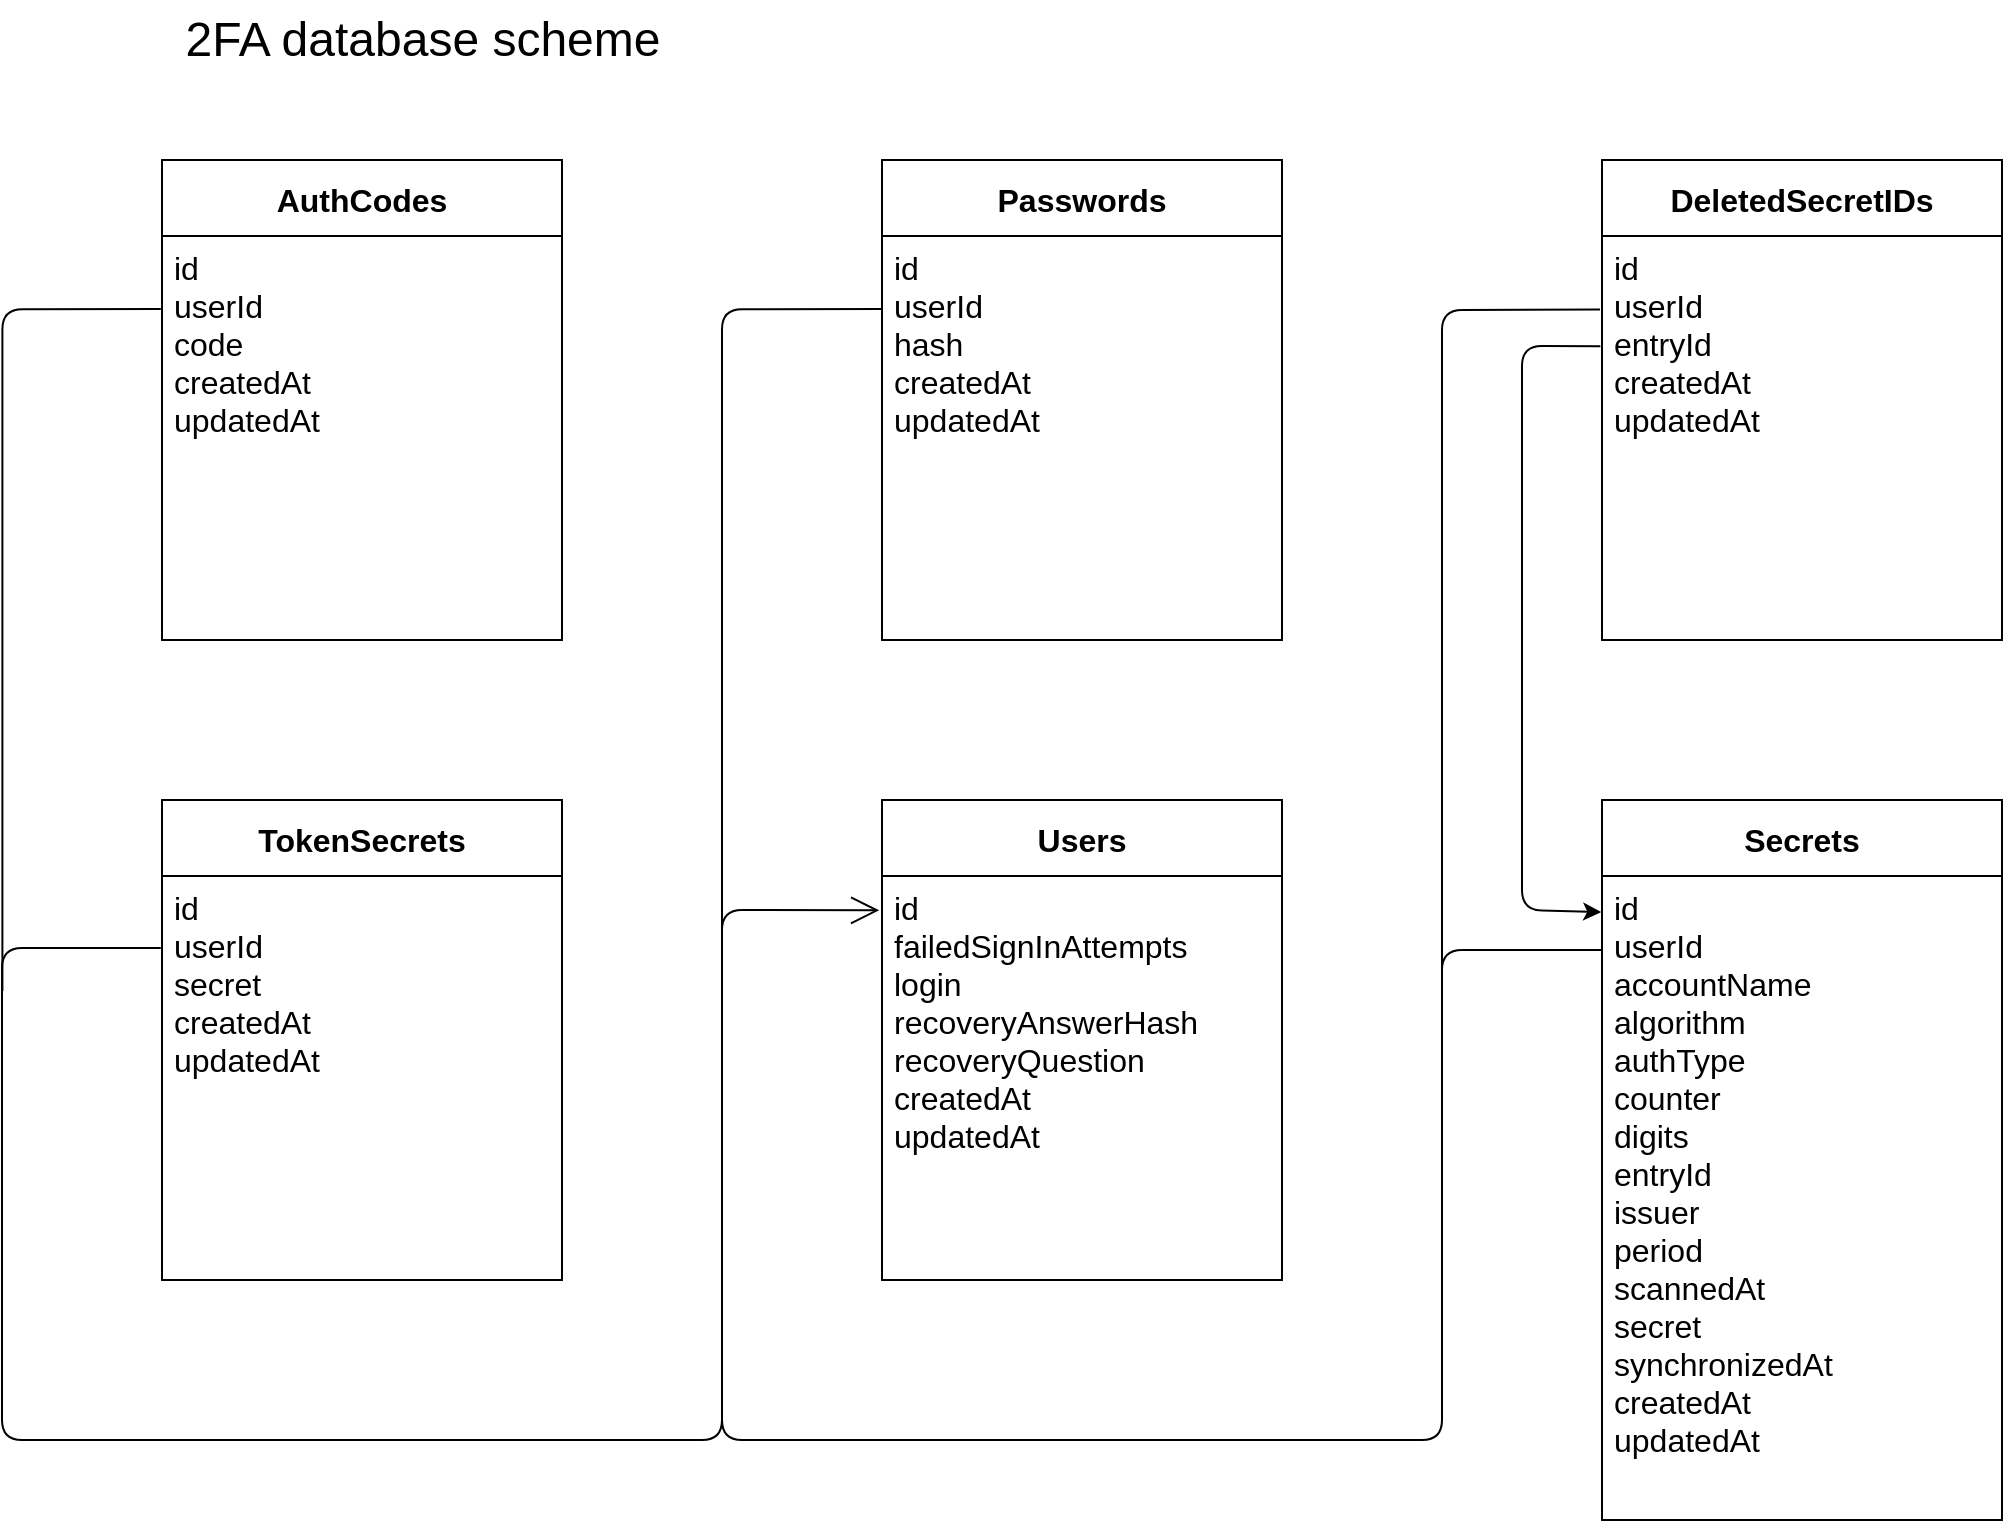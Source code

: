 <mxfile version="20.2.2" type="device"><diagram id="seh-zVPHBeqwAnJbIoeG" name="Page-1"><mxGraphModel dx="2429" dy="1409" grid="1" gridSize="10" guides="1" tooltips="1" connect="1" arrows="1" fold="1" page="1" pageScale="1" pageWidth="2336" pageHeight="1654" math="0" shadow="0"><root><mxCell id="0"/><mxCell id="1" parent="0"/><mxCell id="QVolkQGVExDV0HM2E0Vq-6" value="Users" style="swimlane;fontStyle=1;childLayout=stackLayout;horizontal=1;startSize=38;horizontalStack=0;resizeParent=1;resizeParentMax=0;resizeLast=0;collapsible=1;marginBottom=0;resizeHeight=1;resizeWidth=1;glass=0;rounded=0;comic=0;shadow=0;fontSize=16;align=center;" parent="1" vertex="1"><mxGeometry x="880" y="720" width="200" height="240" as="geometry"><mxRectangle x="310" y="290" width="50" height="26" as="alternateBounds"/></mxGeometry></mxCell><mxCell id="QVolkQGVExDV0HM2E0Vq-7" value="id&#10;failedSignInAttempts&#10;login&#10;recoveryAnswerHash&#10;recoveryQuestion&#10;createdAt&#10;updatedAt" style="text;align=left;verticalAlign=top;spacingLeft=4;spacingRight=4;overflow=hidden;rotatable=0;points=[[0,0.5],[1,0.5]];portConstraint=eastwest;fontSize=16;fillColor=none;" parent="QVolkQGVExDV0HM2E0Vq-6" vertex="1"><mxGeometry y="38" width="200" height="202" as="geometry"/></mxCell><mxCell id="QVolkQGVExDV0HM2E0Vq-26" value="Secrets" style="swimlane;fontStyle=1;childLayout=stackLayout;horizontal=1;startSize=38;horizontalStack=0;resizeParent=1;resizeParentMax=0;resizeLast=0;collapsible=1;marginBottom=0;resizeHeight=1;resizeWidth=1;glass=0;rounded=0;comic=0;shadow=0;fontSize=16;align=center;" parent="1" vertex="1"><mxGeometry x="1240" y="720" width="200" height="360" as="geometry"><mxRectangle x="310" y="290" width="50" height="26" as="alternateBounds"/></mxGeometry></mxCell><mxCell id="QVolkQGVExDV0HM2E0Vq-27" value="id&#10;userId&#10;accountName&#10;algorithm&#10;authType&#10;counter&#10;digits&#10;entryId&#10;issuer&#10;period&#10;scannedAt&#10;secret&#10;synchronizedAt&#10;createdAt&#10;updatedAt" style="text;align=left;verticalAlign=top;spacingLeft=4;spacingRight=4;overflow=hidden;rotatable=0;points=[[0,0.5],[1,0.5]];portConstraint=eastwest;fontSize=16;fillColor=none;" parent="QVolkQGVExDV0HM2E0Vq-26" vertex="1"><mxGeometry y="38" width="200" height="322" as="geometry"/></mxCell><mxCell id="QVolkQGVExDV0HM2E0Vq-28" value="" style="endArrow=open;endFill=1;endSize=12;html=1;fontSize=16;entryX=-0.007;entryY=0.085;entryDx=0;entryDy=0;entryPerimeter=0;" parent="1" target="QVolkQGVExDV0HM2E0Vq-7" edge="1"><mxGeometry width="160" relative="1" as="geometry"><mxPoint x="1240" y="795" as="sourcePoint"/><mxPoint x="800" y="770" as="targetPoint"/><Array as="points"><mxPoint x="1160" y="795"/><mxPoint x="1160" y="1040"/><mxPoint x="800" y="1040"/><mxPoint x="800" y="775"/></Array></mxGeometry></mxCell><mxCell id="QVolkQGVExDV0HM2E0Vq-22" value="TokenSecrets" style="swimlane;fontStyle=1;childLayout=stackLayout;horizontal=1;startSize=38;horizontalStack=0;resizeParent=1;resizeParentMax=0;resizeLast=0;collapsible=1;marginBottom=0;resizeHeight=1;resizeWidth=1;glass=0;rounded=0;comic=0;shadow=0;fontSize=16;align=center;" parent="1" vertex="1"><mxGeometry x="520" y="720" width="200" height="240" as="geometry"><mxRectangle x="310" y="290" width="50" height="26" as="alternateBounds"/></mxGeometry></mxCell><mxCell id="QVolkQGVExDV0HM2E0Vq-23" value="id&#10;userId&#10;secret&#10;createdAt&#10;updatedAt" style="text;align=left;verticalAlign=top;spacingLeft=4;spacingRight=4;overflow=hidden;rotatable=0;points=[[0,0.5],[1,0.5]];portConstraint=eastwest;fontSize=16;fillColor=none;" parent="QVolkQGVExDV0HM2E0Vq-22" vertex="1"><mxGeometry y="38" width="200" height="202" as="geometry"/></mxCell><mxCell id="QVolkQGVExDV0HM2E0Vq-30" value="" style="endArrow=none;html=1;edgeStyle=orthogonalEdgeStyle;fontSize=16;exitX=-0.003;exitY=0.178;exitDx=0;exitDy=0;exitPerimeter=0;" parent="1" source="QVolkQGVExDV0HM2E0Vq-23" edge="1"><mxGeometry relative="1" as="geometry"><mxPoint x="300" y="920" as="sourcePoint"/><mxPoint x="800" y="930" as="targetPoint"/><Array as="points"><mxPoint x="440" y="794"/><mxPoint x="440" y="1040"/><mxPoint x="800" y="1040"/></Array></mxGeometry></mxCell><mxCell id="QVolkQGVExDV0HM2E0Vq-20" value="Passwords" style="swimlane;fontStyle=1;childLayout=stackLayout;horizontal=1;startSize=38;horizontalStack=0;resizeParent=1;resizeParentMax=0;resizeLast=0;collapsible=1;marginBottom=0;resizeHeight=1;resizeWidth=1;glass=0;rounded=0;comic=0;shadow=0;fontSize=16;align=center;" parent="1" vertex="1"><mxGeometry x="880" y="400" width="200" height="240" as="geometry"><mxRectangle x="310" y="290" width="50" height="26" as="alternateBounds"/></mxGeometry></mxCell><mxCell id="QVolkQGVExDV0HM2E0Vq-21" value="id&#10;userId&#10;hash&#10;createdAt&#10;updatedAt" style="text;align=left;verticalAlign=top;spacingLeft=4;spacingRight=4;overflow=hidden;rotatable=0;points=[[0,0.5],[1,0.5]];portConstraint=eastwest;fontSize=16;" parent="QVolkQGVExDV0HM2E0Vq-20" vertex="1"><mxGeometry y="38" width="200" height="202" as="geometry"/></mxCell><mxCell id="QVolkQGVExDV0HM2E0Vq-36" value="" style="endArrow=none;html=1;edgeStyle=orthogonalEdgeStyle;fontSize=16;exitX=-0.001;exitY=0.181;exitDx=0;exitDy=0;exitPerimeter=0;" parent="1" source="QVolkQGVExDV0HM2E0Vq-21" edge="1"><mxGeometry relative="1" as="geometry"><mxPoint x="880" y="470" as="sourcePoint"/><mxPoint x="800" y="820" as="targetPoint"/><Array as="points"><mxPoint x="800" y="475"/></Array></mxGeometry></mxCell><mxCell id="QVolkQGVExDV0HM2E0Vq-39" value="&lt;font style=&quot;font-size: 24px;&quot;&gt;2FA database scheme&lt;/font&gt;" style="text;html=1;align=center;verticalAlign=middle;resizable=0;points=[];autosize=1;fontSize=24;" parent="1" vertex="1"><mxGeometry x="520" y="320" width="260" height="40" as="geometry"/></mxCell><mxCell id="i9LFr71tnJbPSGoF-j6i-1" value="DeletedSecretIDs" style="swimlane;fontStyle=1;childLayout=stackLayout;horizontal=1;startSize=38;horizontalStack=0;resizeParent=1;resizeParentMax=0;resizeLast=0;collapsible=1;marginBottom=0;resizeHeight=1;resizeWidth=1;glass=0;rounded=0;comic=0;shadow=0;fontSize=16;align=center;fillColor=none;" parent="1" vertex="1"><mxGeometry x="1240" y="400" width="200" height="240" as="geometry"><mxRectangle x="310" y="290" width="50" height="26" as="alternateBounds"/></mxGeometry></mxCell><mxCell id="i9LFr71tnJbPSGoF-j6i-2" value="id&#10;userId&#10;entryId&#10;createdAt&#10;updatedAt" style="text;align=left;verticalAlign=top;spacingLeft=4;spacingRight=4;overflow=hidden;rotatable=0;points=[[0,0.5],[1,0.5]];portConstraint=eastwest;fontSize=16;" parent="i9LFr71tnJbPSGoF-j6i-1" vertex="1"><mxGeometry y="38" width="200" height="202" as="geometry"/></mxCell><mxCell id="i9LFr71tnJbPSGoF-j6i-4" value="" style="endArrow=classic;html=1;rounded=1;entryX=-0.002;entryY=0.056;entryDx=0;entryDy=0;entryPerimeter=0;exitX=-0.004;exitY=0.273;exitDx=0;exitDy=0;exitPerimeter=0;" parent="1" source="i9LFr71tnJbPSGoF-j6i-2" target="QVolkQGVExDV0HM2E0Vq-27" edge="1"><mxGeometry width="50" height="50" relative="1" as="geometry"><mxPoint x="1220" y="450" as="sourcePoint"/><mxPoint x="1180" y="640" as="targetPoint"/><Array as="points"><mxPoint x="1200" y="493"/><mxPoint x="1200" y="775"/></Array></mxGeometry></mxCell><mxCell id="i9LFr71tnJbPSGoF-j6i-5" value="" style="endArrow=none;html=1;rounded=1;entryX=-0.005;entryY=0.182;entryDx=0;entryDy=0;entryPerimeter=0;" parent="1" target="i9LFr71tnJbPSGoF-j6i-2" edge="1"><mxGeometry width="50" height="50" relative="1" as="geometry"><mxPoint x="1160" y="920.4" as="sourcePoint"/><mxPoint x="1190" y="460" as="targetPoint"/><Array as="points"><mxPoint x="1160" y="475"/></Array></mxGeometry></mxCell><mxCell id="WoVoBcMXGnh0POTtoVxR-1" value="AuthCodes" style="swimlane;fontStyle=1;childLayout=stackLayout;horizontal=1;startSize=38;horizontalStack=0;resizeParent=1;resizeParentMax=0;resizeLast=0;collapsible=1;marginBottom=0;resizeHeight=1;resizeWidth=1;glass=0;rounded=0;comic=0;shadow=0;fontSize=16;align=center;" vertex="1" parent="1"><mxGeometry x="520" y="400" width="200" height="240" as="geometry"><mxRectangle x="310" y="290" width="50" height="26" as="alternateBounds"/></mxGeometry></mxCell><mxCell id="WoVoBcMXGnh0POTtoVxR-2" value="id&#10;userId&#10;code&#10;createdAt&#10;updatedAt" style="text;align=left;verticalAlign=top;spacingLeft=4;spacingRight=4;overflow=hidden;rotatable=0;points=[[0,0.5],[1,0.5]];portConstraint=eastwest;fontSize=16;fillColor=none;" vertex="1" parent="WoVoBcMXGnh0POTtoVxR-1"><mxGeometry y="38" width="200" height="202" as="geometry"/></mxCell><mxCell id="WoVoBcMXGnh0POTtoVxR-4" value="" style="endArrow=none;html=1;edgeStyle=orthogonalEdgeStyle;fontSize=16;exitX=-0.003;exitY=0.181;exitDx=0;exitDy=0;exitPerimeter=0;" edge="1" parent="1" source="WoVoBcMXGnh0POTtoVxR-2"><mxGeometry relative="1" as="geometry"><mxPoint x="520" y="470.002" as="sourcePoint"/><mxPoint x="440.2" y="815.44" as="targetPoint"/><Array as="points"><mxPoint x="440" y="475"/></Array></mxGeometry></mxCell></root></mxGraphModel></diagram></mxfile>